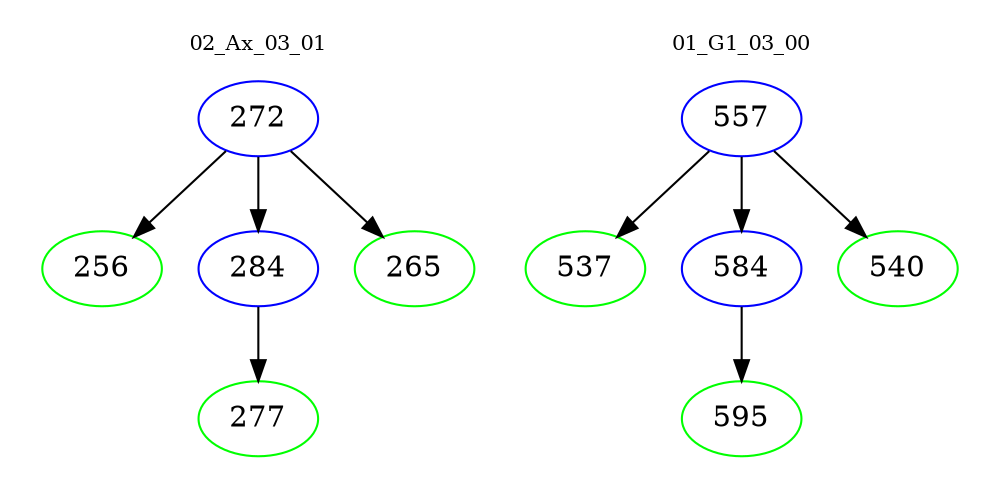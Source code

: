 digraph{
subgraph cluster_0 {
color = white
label = "02_Ax_03_01";
fontsize=10;
T0_272 [label="272", color="blue"]
T0_272 -> T0_256 [color="black"]
T0_256 [label="256", color="green"]
T0_272 -> T0_284 [color="black"]
T0_284 [label="284", color="blue"]
T0_284 -> T0_277 [color="black"]
T0_277 [label="277", color="green"]
T0_272 -> T0_265 [color="black"]
T0_265 [label="265", color="green"]
}
subgraph cluster_1 {
color = white
label = "01_G1_03_00";
fontsize=10;
T1_557 [label="557", color="blue"]
T1_557 -> T1_537 [color="black"]
T1_537 [label="537", color="green"]
T1_557 -> T1_584 [color="black"]
T1_584 [label="584", color="blue"]
T1_584 -> T1_595 [color="black"]
T1_595 [label="595", color="green"]
T1_557 -> T1_540 [color="black"]
T1_540 [label="540", color="green"]
}
}

